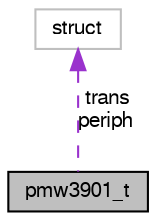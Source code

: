 digraph "pmw3901_t"
{
  edge [fontname="FreeSans",fontsize="10",labelfontname="FreeSans",labelfontsize="10"];
  node [fontname="FreeSans",fontsize="10",shape=record];
  Node1 [label="pmw3901_t",height=0.2,width=0.4,color="black", fillcolor="grey75", style="filled", fontcolor="black"];
  Node2 -> Node1 [dir="back",color="darkorchid3",fontsize="10",style="dashed",label=" trans\nperiph" ,fontname="FreeSans"];
  Node2 [label="struct",height=0.2,width=0.4,color="grey75", fillcolor="white", style="filled"];
}
